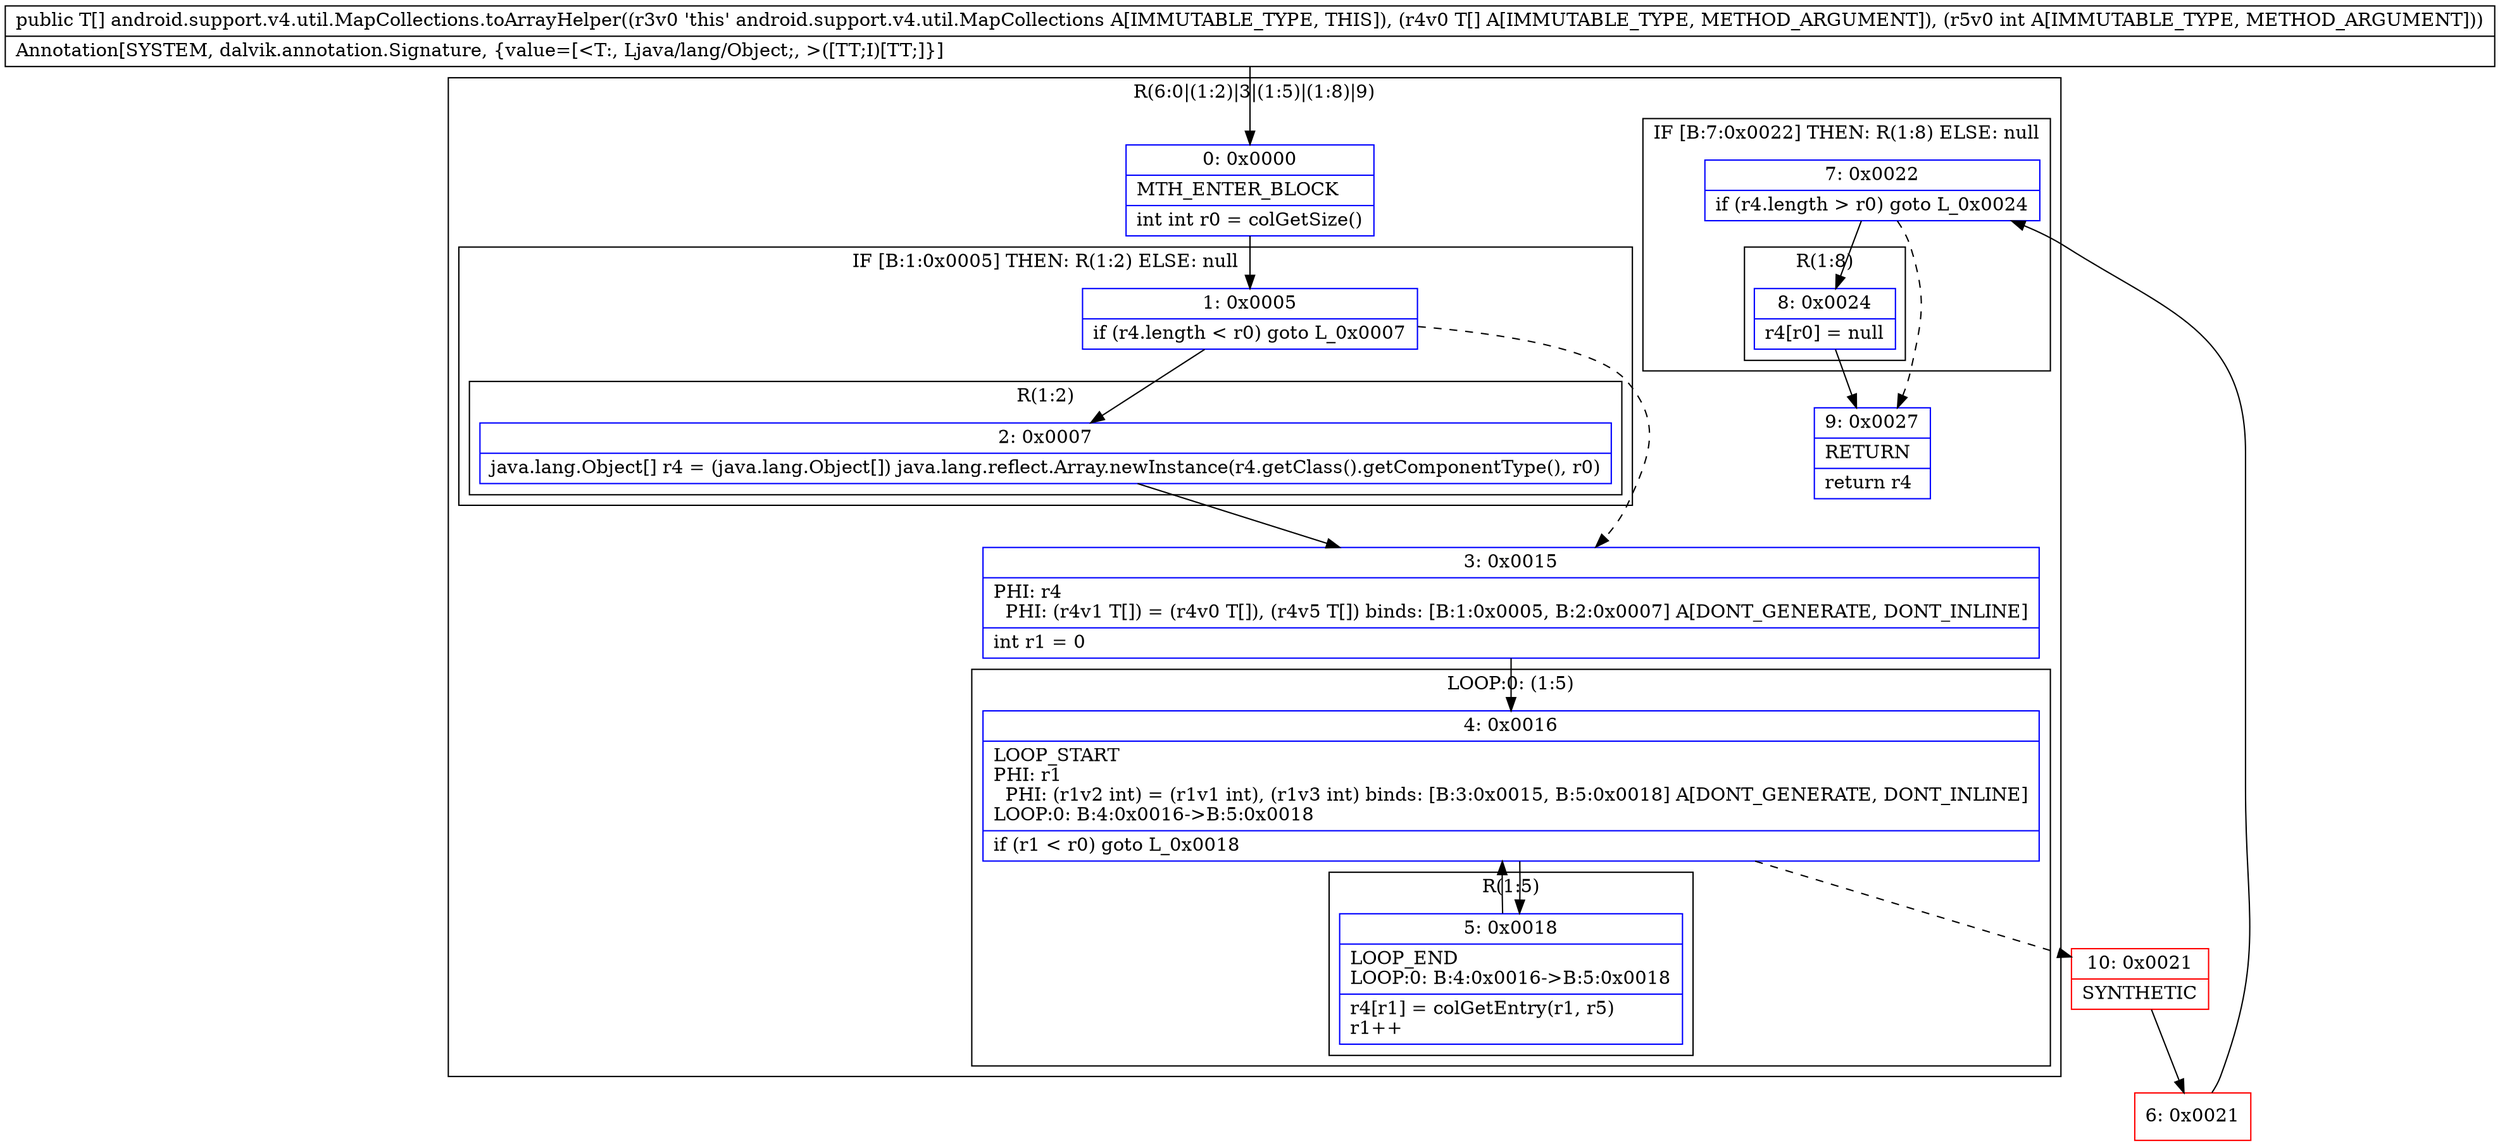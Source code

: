 digraph "CFG forandroid.support.v4.util.MapCollections.toArrayHelper([Ljava\/lang\/Object;I)[Ljava\/lang\/Object;" {
subgraph cluster_Region_854472411 {
label = "R(6:0|(1:2)|3|(1:5)|(1:8)|9)";
node [shape=record,color=blue];
Node_0 [shape=record,label="{0\:\ 0x0000|MTH_ENTER_BLOCK\l|int int r0 = colGetSize()\l}"];
subgraph cluster_IfRegion_347102126 {
label = "IF [B:1:0x0005] THEN: R(1:2) ELSE: null";
node [shape=record,color=blue];
Node_1 [shape=record,label="{1\:\ 0x0005|if (r4.length \< r0) goto L_0x0007\l}"];
subgraph cluster_Region_472938258 {
label = "R(1:2)";
node [shape=record,color=blue];
Node_2 [shape=record,label="{2\:\ 0x0007|java.lang.Object[] r4 = (java.lang.Object[]) java.lang.reflect.Array.newInstance(r4.getClass().getComponentType(), r0)\l}"];
}
}
Node_3 [shape=record,label="{3\:\ 0x0015|PHI: r4 \l  PHI: (r4v1 T[]) = (r4v0 T[]), (r4v5 T[]) binds: [B:1:0x0005, B:2:0x0007] A[DONT_GENERATE, DONT_INLINE]\l|int r1 = 0\l}"];
subgraph cluster_LoopRegion_80163904 {
label = "LOOP:0: (1:5)";
node [shape=record,color=blue];
Node_4 [shape=record,label="{4\:\ 0x0016|LOOP_START\lPHI: r1 \l  PHI: (r1v2 int) = (r1v1 int), (r1v3 int) binds: [B:3:0x0015, B:5:0x0018] A[DONT_GENERATE, DONT_INLINE]\lLOOP:0: B:4:0x0016\-\>B:5:0x0018\l|if (r1 \< r0) goto L_0x0018\l}"];
subgraph cluster_Region_1320204626 {
label = "R(1:5)";
node [shape=record,color=blue];
Node_5 [shape=record,label="{5\:\ 0x0018|LOOP_END\lLOOP:0: B:4:0x0016\-\>B:5:0x0018\l|r4[r1] = colGetEntry(r1, r5)\lr1++\l}"];
}
}
subgraph cluster_IfRegion_1197249261 {
label = "IF [B:7:0x0022] THEN: R(1:8) ELSE: null";
node [shape=record,color=blue];
Node_7 [shape=record,label="{7\:\ 0x0022|if (r4.length \> r0) goto L_0x0024\l}"];
subgraph cluster_Region_1361566851 {
label = "R(1:8)";
node [shape=record,color=blue];
Node_8 [shape=record,label="{8\:\ 0x0024|r4[r0] = null\l}"];
}
}
Node_9 [shape=record,label="{9\:\ 0x0027|RETURN\l|return r4\l}"];
}
Node_6 [shape=record,color=red,label="{6\:\ 0x0021}"];
Node_10 [shape=record,color=red,label="{10\:\ 0x0021|SYNTHETIC\l}"];
MethodNode[shape=record,label="{public T[] android.support.v4.util.MapCollections.toArrayHelper((r3v0 'this' android.support.v4.util.MapCollections A[IMMUTABLE_TYPE, THIS]), (r4v0 T[] A[IMMUTABLE_TYPE, METHOD_ARGUMENT]), (r5v0 int A[IMMUTABLE_TYPE, METHOD_ARGUMENT]))  | Annotation[SYSTEM, dalvik.annotation.Signature, \{value=[\<T:, Ljava\/lang\/Object;, \>([TT;I)[TT;]\}]\l}"];
MethodNode -> Node_0;
Node_0 -> Node_1;
Node_1 -> Node_2;
Node_1 -> Node_3[style=dashed];
Node_2 -> Node_3;
Node_3 -> Node_4;
Node_4 -> Node_5;
Node_4 -> Node_10[style=dashed];
Node_5 -> Node_4;
Node_7 -> Node_8;
Node_7 -> Node_9[style=dashed];
Node_8 -> Node_9;
Node_6 -> Node_7;
Node_10 -> Node_6;
}

